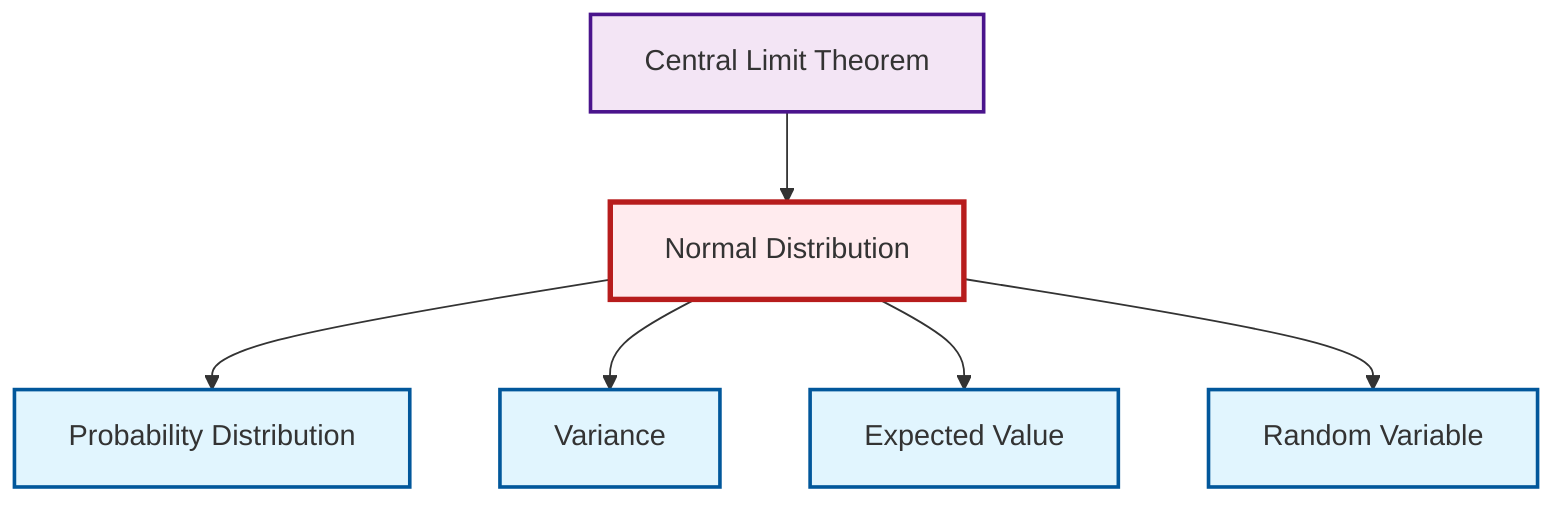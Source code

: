 graph TD
    classDef definition fill:#e1f5fe,stroke:#01579b,stroke-width:2px
    classDef theorem fill:#f3e5f5,stroke:#4a148c,stroke-width:2px
    classDef axiom fill:#fff3e0,stroke:#e65100,stroke-width:2px
    classDef example fill:#e8f5e9,stroke:#1b5e20,stroke-width:2px
    classDef current fill:#ffebee,stroke:#b71c1c,stroke-width:3px
    def-normal-distribution["Normal Distribution"]:::definition
    def-variance["Variance"]:::definition
    thm-central-limit["Central Limit Theorem"]:::theorem
    def-probability-distribution["Probability Distribution"]:::definition
    def-random-variable["Random Variable"]:::definition
    def-expectation["Expected Value"]:::definition
    thm-central-limit --> def-normal-distribution
    def-normal-distribution --> def-probability-distribution
    def-normal-distribution --> def-variance
    def-normal-distribution --> def-expectation
    def-normal-distribution --> def-random-variable
    class def-normal-distribution current